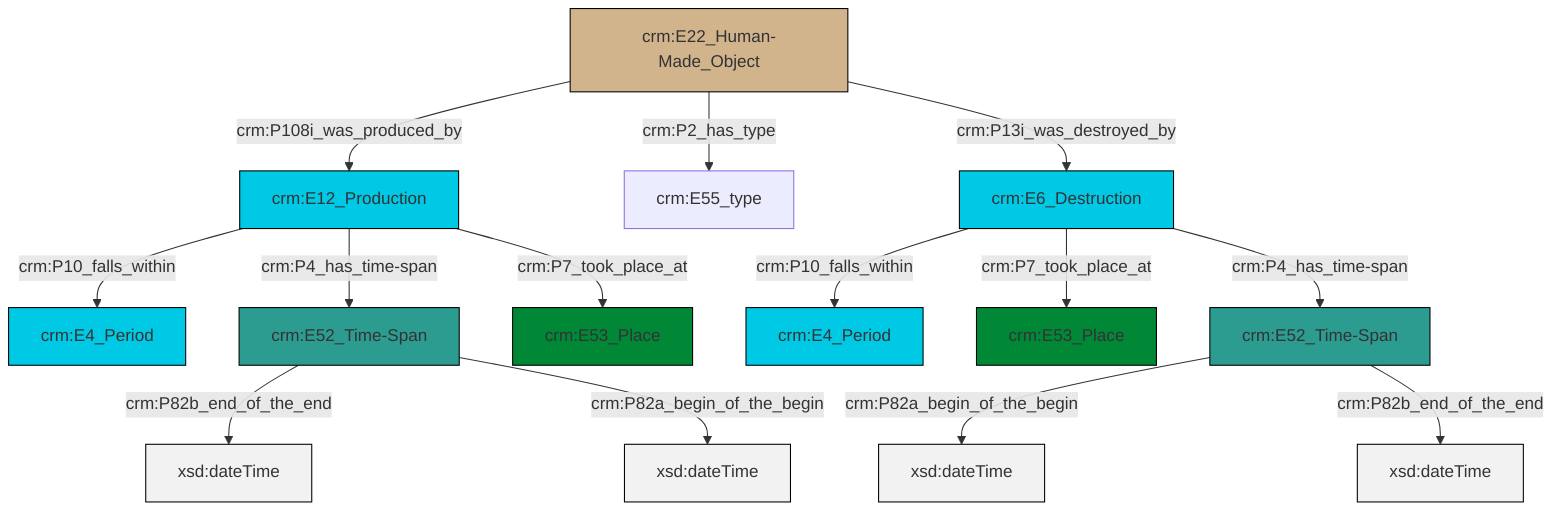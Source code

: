 graph TD
classDef Literal fill:#f2f2f2,stroke:#000000;
classDef CRM_Entity fill:#FFFFFF,stroke:#000000;
classDef Temporal_Entity fill:#00C9E6, stroke:#000000;
classDef Type fill:#E18312, stroke:#000000;
classDef Time-Span fill:#2C9C91, stroke:#000000;
classDef Appellation fill:#FFEB7F, stroke:#000000;
classDef Place fill:#008836, stroke:#000000;
classDef Persistent_Item fill:#B266B2, stroke:#000000;
classDef Conceptual_Object fill:#FFD700, stroke:#000000;
classDef Physical_Thing fill:#D2B48C, stroke:#000000;
classDef Actor fill:#f58aad, stroke:#000000;
classDef PC_Classes fill:#4ce600, stroke:#000000;
classDef Multi fill:#cccccc,stroke:#000000;

0["crm:E52_Time-Span"]:::Time-Span -->|crm:P82b_end_of_the_end| 1[xsd:dateTime]:::Literal
2["crm:E22_Human-Made_Object"]:::Physical_Thing -->|crm:P108i_was_produced_by| 3["crm:E12_Production"]:::Temporal_Entity
2["crm:E22_Human-Made_Object"]:::Physical_Thing -->|crm:P2_has_type| 4["crm:E55_type"]:::Default
2["crm:E22_Human-Made_Object"]:::Physical_Thing -->|crm:P13i_was_destroyed_by| 6["crm:E6_Destruction"]:::Temporal_Entity
3["crm:E12_Production"]:::Temporal_Entity -->|crm:P10_falls_within| 7["crm:E4_Period"]:::Temporal_Entity
8["crm:E52_Time-Span"]:::Time-Span -->|crm:P82a_begin_of_the_begin| 9[xsd:dateTime]:::Literal
6["crm:E6_Destruction"]:::Temporal_Entity -->|crm:P10_falls_within| 10["crm:E4_Period"]:::Temporal_Entity
6["crm:E6_Destruction"]:::Temporal_Entity -->|crm:P7_took_place_at| 14["crm:E53_Place"]:::Place
0["crm:E52_Time-Span"]:::Time-Span -->|crm:P82a_begin_of_the_begin| 15[xsd:dateTime]:::Literal
3["crm:E12_Production"]:::Temporal_Entity -->|crm:P4_has_time-span| 0["crm:E52_Time-Span"]:::Time-Span
3["crm:E12_Production"]:::Temporal_Entity -->|crm:P7_took_place_at| 16["crm:E53_Place"]:::Place
8["crm:E52_Time-Span"]:::Time-Span -->|crm:P82b_end_of_the_end| 18[xsd:dateTime]:::Literal
6["crm:E6_Destruction"]:::Temporal_Entity -->|crm:P4_has_time-span| 8["crm:E52_Time-Span"]:::Time-Span